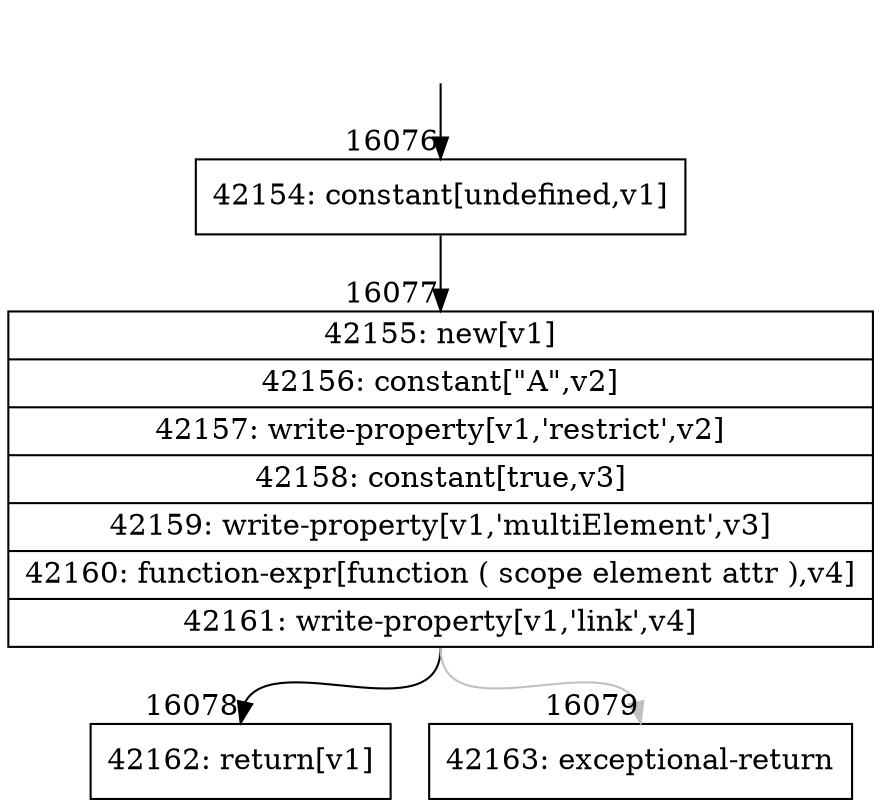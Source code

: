 digraph {
rankdir="TD"
BB_entry1284[shape=none,label=""];
BB_entry1284 -> BB16076 [tailport=s, headport=n, headlabel="    16076"]
BB16076 [shape=record label="{42154: constant[undefined,v1]}" ] 
BB16076 -> BB16077 [tailport=s, headport=n, headlabel="      16077"]
BB16077 [shape=record label="{42155: new[v1]|42156: constant[\"A\",v2]|42157: write-property[v1,'restrict',v2]|42158: constant[true,v3]|42159: write-property[v1,'multiElement',v3]|42160: function-expr[function ( scope element attr ),v4]|42161: write-property[v1,'link',v4]}" ] 
BB16077 -> BB16078 [tailport=s, headport=n, headlabel="      16078"]
BB16077 -> BB16079 [tailport=s, headport=n, color=gray, headlabel="      16079"]
BB16078 [shape=record label="{42162: return[v1]}" ] 
BB16079 [shape=record label="{42163: exceptional-return}" ] 
//#$~ 27389
}

